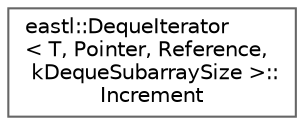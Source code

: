 digraph "类继承关系图"
{
 // LATEX_PDF_SIZE
  bgcolor="transparent";
  edge [fontname=Helvetica,fontsize=10,labelfontname=Helvetica,labelfontsize=10];
  node [fontname=Helvetica,fontsize=10,shape=box,height=0.2,width=0.4];
  rankdir="LR";
  Node0 [id="Node000000",label="eastl::DequeIterator\l\< T, Pointer, Reference,\l kDequeSubarraySize \>::\lIncrement",height=0.2,width=0.4,color="grey40", fillcolor="white", style="filled",URL="$structeastl_1_1_deque_iterator_1_1_increment.html",tooltip=" "];
}
